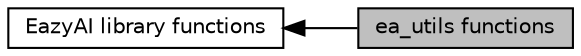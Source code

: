 digraph "ea_utils functions"
{
  bgcolor="transparent";
  edge [fontname="Helvetica",fontsize="10",labelfontname="Helvetica",labelfontsize="10"];
  node [fontname="Helvetica",fontsize="10",shape=box];
  rankdir=LR;
  Node2 [label="EazyAI library functions",height=0.2,width=0.4,color="black",URL="$da/d24/group__eazyai-api-details.html",tooltip="Definition of functions in EazyAI library."];
  Node1 [label="ea_utils functions",height=0.2,width=0.4,color="black", fillcolor="grey75", style="filled", fontcolor="black",tooltip="Definition of ea_utils functions."];
  Node2->Node1 [shape=plaintext, dir="back", style="solid"];
}
